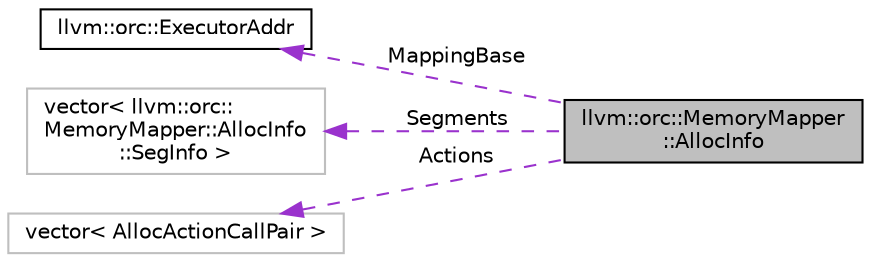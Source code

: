 digraph "llvm::orc::MemoryMapper::AllocInfo"
{
 // LATEX_PDF_SIZE
  bgcolor="transparent";
  edge [fontname="Helvetica",fontsize="10",labelfontname="Helvetica",labelfontsize="10"];
  node [fontname="Helvetica",fontsize="10",shape=record];
  rankdir="LR";
  Node1 [label="llvm::orc::MemoryMapper\l::AllocInfo",height=0.2,width=0.4,color="black", fillcolor="grey75", style="filled", fontcolor="black",tooltip="Represents a single allocation containing multiple segments and initialization and deinitialization a..."];
  Node2 -> Node1 [dir="back",color="darkorchid3",fontsize="10",style="dashed",label=" MappingBase" ,fontname="Helvetica"];
  Node2 [label="llvm::orc::ExecutorAddr",height=0.2,width=0.4,color="black",URL="$classllvm_1_1orc_1_1ExecutorAddr.html",tooltip="Represents an address in the executor process."];
  Node3 -> Node1 [dir="back",color="darkorchid3",fontsize="10",style="dashed",label=" Segments" ,fontname="Helvetica"];
  Node3 [label="vector\< llvm::orc::\lMemoryMapper::AllocInfo\l::SegInfo \>",height=0.2,width=0.4,color="grey75",tooltip=" "];
  Node4 -> Node1 [dir="back",color="darkorchid3",fontsize="10",style="dashed",label=" Actions" ,fontname="Helvetica"];
  Node4 [label="vector\< AllocActionCallPair \>",height=0.2,width=0.4,color="grey75",tooltip=" "];
}
